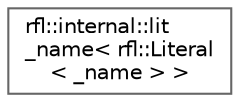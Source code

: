 digraph "类继承关系图"
{
 // LATEX_PDF_SIZE
  bgcolor="transparent";
  edge [fontname=Helvetica,fontsize=10,labelfontname=Helvetica,labelfontsize=10];
  node [fontname=Helvetica,fontsize=10,shape=box,height=0.2,width=0.4];
  rankdir="LR";
  Node0 [id="Node000000",label="rfl::internal::lit\l_name\< rfl::Literal\l\< _name \> \>",height=0.2,width=0.4,color="grey40", fillcolor="white", style="filled",URL="$structrfl_1_1internal_1_1lit__name_3_01rfl_1_1_literal_3_01__name_01_4_01_4.html",tooltip=" "];
}
